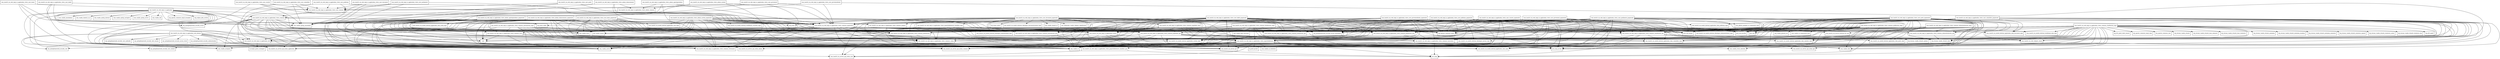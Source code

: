 digraph citizen_intelligence_agency_2019_8_18_SNAPSHOT_package_dependencies {
  node [shape = box, fontsize=10.0];
  com_hack23_cia_web_impl_ui_application -> com_hack23_cia_model_internal_application_system_impl;
  com_hack23_cia_web_impl_ui_application -> com_hack23_cia_service_api;
  com_hack23_cia_web_impl_ui_application -> com_hack23_cia_service_api_action_application;
  com_hack23_cia_web_impl_ui_application -> com_hack23_cia_service_api_action_common;
  com_hack23_cia_web_impl_ui_application -> com_hack23_cia_web_impl_ui_application_util;
  com_hack23_cia_web_impl_ui_application -> com_hack23_cia_web_impl_ui_application_views_common;
  com_hack23_cia_web_impl_ui_application -> com_hack23_cia_web_impl_ui_application_views_common_viewnames;
  com_hack23_cia_web_impl_ui_application -> com_vaadin_annotations;
  com_hack23_cia_web_impl_ui_application -> com_vaadin_navigator;
  com_hack23_cia_web_impl_ui_application -> com_vaadin_server;
  com_hack23_cia_web_impl_ui_application -> com_vaadin_shared;
  com_hack23_cia_web_impl_ui_application -> com_vaadin_shared_ui_ui;
  com_hack23_cia_web_impl_ui_application -> com_vaadin_spring_annotation;
  com_hack23_cia_web_impl_ui_application -> com_vaadin_spring_internal;
  com_hack23_cia_web_impl_ui_application -> com_vaadin_spring_navigator;
  com_hack23_cia_web_impl_ui_application -> com_vaadin_spring_server;
  com_hack23_cia_web_impl_ui_application -> com_vaadin_ui;
  com_hack23_cia_web_impl_ui_application -> com_vaadin_util;
  com_hack23_cia_web_impl_ui_application -> java_lang_invoke;
  com_hack23_cia_web_impl_ui_application -> org_apache_commons_lang3_exception;
  com_hack23_cia_web_impl_ui_application -> org_eclipse_jetty_servlet;
  com_hack23_cia_web_impl_ui_application -> org_springframework_security_access;
  com_hack23_cia_web_impl_ui_application_action -> com_hack23_cia_model_internal_application_system_impl;
  com_hack23_cia_web_impl_ui_application_action -> com_hack23_cia_service_api;
  com_hack23_cia_web_impl_ui_application_action -> com_hack23_cia_service_api_action_application;
  com_hack23_cia_web_impl_ui_application_action -> com_hack23_cia_service_api_action_common;
  com_hack23_cia_web_impl_ui_application_action -> com_hack23_cia_web_impl_ui_application_util;
  com_hack23_cia_web_impl_ui_application_action -> java_lang;
  com_hack23_cia_web_impl_ui_application_util -> com_vaadin_server;
  com_hack23_cia_web_impl_ui_application_util -> java_lang_invoke;
  com_hack23_cia_web_impl_ui_application_util -> nl_basjes_parse_useragent;
  com_hack23_cia_web_impl_ui_application_util -> org_springframework_security_core;
  com_hack23_cia_web_impl_ui_application_util -> org_springframework_security_core_context;
  com_hack23_cia_web_impl_ui_application_views_admin_agentoperations -> com_hack23_cia_web_impl_ui_application_views_admin_common;
  com_hack23_cia_web_impl_ui_application_views_admin_agentoperations -> com_hack23_cia_web_impl_ui_application_views_common_pagemode;
  com_hack23_cia_web_impl_ui_application_views_admin_agentoperations -> com_hack23_cia_web_impl_ui_application_views_common_viewnames;
  com_hack23_cia_web_impl_ui_application_views_admin_agentoperations -> com_vaadin_spring_annotation;
  com_hack23_cia_web_impl_ui_application_views_admin_agentoperations_pagemode -> com_hack23_cia_model_internal_application_data_impl;
  com_hack23_cia_web_impl_ui_application_views_admin_agentoperations_pagemode -> com_hack23_cia_model_internal_application_system_impl;
  com_hack23_cia_web_impl_ui_application_views_admin_agentoperations_pagemode -> com_hack23_cia_web_impl_ui_application_action;
  com_hack23_cia_web_impl_ui_application_views_admin_agentoperations_pagemode -> com_hack23_cia_web_impl_ui_application_views_common_labelfactory;
  com_hack23_cia_web_impl_ui_application_views_admin_agentoperations_pagemode -> com_hack23_cia_web_impl_ui_application_views_common_menufactory_api;
  com_hack23_cia_web_impl_ui_application_views_admin_agentoperations_pagemode -> com_hack23_cia_web_impl_ui_application_views_common_pagemode;
  com_hack23_cia_web_impl_ui_application_views_admin_agentoperations_pagemode -> com_hack23_cia_web_impl_ui_application_views_common_rows;
  com_hack23_cia_web_impl_ui_application_views_admin_agentoperations_pagemode -> com_hack23_cia_web_impl_ui_application_views_common_sizing;
  com_hack23_cia_web_impl_ui_application_views_admin_agentoperations_pagemode -> com_hack23_cia_web_impl_ui_application_views_common_viewnames;
  com_hack23_cia_web_impl_ui_application_views_admin_agentoperations_pagemode -> com_hack23_cia_web_impl_ui_application_views_pageclicklistener;
  com_hack23_cia_web_impl_ui_application_views_admin_agentoperations_pagemode -> com;
  com_hack23_cia_web_impl_ui_application_views_admin_agentoperations_pagemode -> com_vaadin_icons;
  com_hack23_cia_web_impl_ui_application_views_admin_agentoperations_pagemode -> com_vaadin_server;
  com_hack23_cia_web_impl_ui_application_views_admin_agentoperations_pagemode -> com_vaadin_shared;
  com_hack23_cia_web_impl_ui_application_views_admin_agentoperations_pagemode -> com_vaadin_ui;
  com_hack23_cia_web_impl_ui_application_views_admin_agentoperations_pagemode -> org_springframework_security_access_annotation;
  com_hack23_cia_web_impl_ui_application_views_admin_common -> com_hack23_cia_web_impl_ui_application_views_common;
  com_hack23_cia_web_impl_ui_application_views_admin_datasummary -> com_hack23_cia_web_impl_ui_application_views_admin_common;
  com_hack23_cia_web_impl_ui_application_views_admin_datasummary -> com_hack23_cia_web_impl_ui_application_views_common_pagemode;
  com_hack23_cia_web_impl_ui_application_views_admin_datasummary -> com_hack23_cia_web_impl_ui_application_views_common_viewnames;
  com_hack23_cia_web_impl_ui_application_views_admin_datasummary -> com_vaadin_spring_annotation;
  com_hack23_cia_web_impl_ui_application_views_admin_datasummary_pagemode -> com_hack23_cia_model_internal_application_data_audit_impl;
  com_hack23_cia_web_impl_ui_application_views_admin_datasummary_pagemode -> com_hack23_cia_service_api;
  com_hack23_cia_web_impl_ui_application_views_admin_datasummary_pagemode -> com_hack23_cia_service_api_action_admin;
  com_hack23_cia_web_impl_ui_application_views_admin_datasummary_pagemode -> com_hack23_cia_web_impl_ui_application_views_common_converters;
  com_hack23_cia_web_impl_ui_application_views_admin_datasummary_pagemode -> com_hack23_cia_web_impl_ui_application_views_common_gridfactory_api;
  com_hack23_cia_web_impl_ui_application_views_admin_datasummary_pagemode -> com_hack23_cia_web_impl_ui_application_views_common_labelfactory;
  com_hack23_cia_web_impl_ui_application_views_admin_datasummary_pagemode -> com_hack23_cia_web_impl_ui_application_views_common_menufactory_api;
  com_hack23_cia_web_impl_ui_application_views_admin_datasummary_pagemode -> com_hack23_cia_web_impl_ui_application_views_common_pagemode;
  com_hack23_cia_web_impl_ui_application_views_admin_datasummary_pagemode -> com_hack23_cia_web_impl_ui_application_views_common_rows;
  com_hack23_cia_web_impl_ui_application_views_admin_datasummary_pagemode -> com_hack23_cia_web_impl_ui_application_views_common_sizing;
  com_hack23_cia_web_impl_ui_application_views_admin_datasummary_pagemode -> com_hack23_cia_web_impl_ui_application_views_common_viewnames;
  com_hack23_cia_web_impl_ui_application_views_admin_datasummary_pagemode -> com_hack23_cia_web_impl_ui_application_views_pageclicklistener;
  com_hack23_cia_web_impl_ui_application_views_admin_datasummary_pagemode -> com;
  com_hack23_cia_web_impl_ui_application_views_admin_datasummary_pagemode -> com_vaadin_icons;
  com_hack23_cia_web_impl_ui_application_views_admin_datasummary_pagemode -> com_vaadin_server;
  com_hack23_cia_web_impl_ui_application_views_admin_datasummary_pagemode -> com_vaadin_shared;
  com_hack23_cia_web_impl_ui_application_views_admin_datasummary_pagemode -> com_vaadin_ui;
  com_hack23_cia_web_impl_ui_application_views_admin_datasummary_pagemode -> org_apache_commons_lang3;
  com_hack23_cia_web_impl_ui_application_views_admin_datasummary_pagemode -> org_springframework_security_access_annotation;
  com_hack23_cia_web_impl_ui_application_views_admin_system -> com_hack23_cia_web_impl_ui_application_views_admin_common;
  com_hack23_cia_web_impl_ui_application_views_admin_system -> com_hack23_cia_web_impl_ui_application_views_common_pagemode;
  com_hack23_cia_web_impl_ui_application_views_admin_system -> com_hack23_cia_web_impl_ui_application_views_common_viewnames;
  com_hack23_cia_web_impl_ui_application_views_admin_system -> com_vaadin_spring_annotation;
  com_hack23_cia_web_impl_ui_application_views_admin_system_pagemode -> com_hack23_cia_model_external_worldbank_countries_impl;
  com_hack23_cia_web_impl_ui_application_views_admin_system_pagemode -> com_hack23_cia_model_internal_application_system_impl;
  com_hack23_cia_web_impl_ui_application_views_admin_system_pagemode -> com_hack23_cia_model_internal_application_user_impl;
  com_hack23_cia_web_impl_ui_application_views_admin_system_pagemode -> com_hack23_cia_service_api;
  com_hack23_cia_web_impl_ui_application_views_admin_system_pagemode -> com_hack23_cia_service_api_action_admin;
  com_hack23_cia_web_impl_ui_application_views_admin_system_pagemode -> com_hack23_cia_web_impl_ui_application_action;
  com_hack23_cia_web_impl_ui_application_views_admin_system_pagemode -> com_hack23_cia_web_impl_ui_application_views_common_chartfactory_api;
  com_hack23_cia_web_impl_ui_application_views_admin_system_pagemode -> com_hack23_cia_web_impl_ui_application_views_common_converters;
  com_hack23_cia_web_impl_ui_application_views_admin_system_pagemode -> com_hack23_cia_web_impl_ui_application_views_common_formfactory_api;
  com_hack23_cia_web_impl_ui_application_views_admin_system_pagemode -> com_hack23_cia_web_impl_ui_application_views_common_gridfactory_api;
  com_hack23_cia_web_impl_ui_application_views_admin_system_pagemode -> com_hack23_cia_web_impl_ui_application_views_common_labelfactory;
  com_hack23_cia_web_impl_ui_application_views_admin_system_pagemode -> com_hack23_cia_web_impl_ui_application_views_common_menufactory_api;
  com_hack23_cia_web_impl_ui_application_views_admin_system_pagemode -> com_hack23_cia_web_impl_ui_application_views_common_pagemode;
  com_hack23_cia_web_impl_ui_application_views_admin_system_pagemode -> com_hack23_cia_web_impl_ui_application_views_common_paging;
  com_hack23_cia_web_impl_ui_application_views_admin_system_pagemode -> com_hack23_cia_web_impl_ui_application_views_common_rows;
  com_hack23_cia_web_impl_ui_application_views_admin_system_pagemode -> com_hack23_cia_web_impl_ui_application_views_common_sizing;
  com_hack23_cia_web_impl_ui_application_views_admin_system_pagemode -> com_hack23_cia_web_impl_ui_application_views_common_viewnames;
  com_hack23_cia_web_impl_ui_application_views_admin_system_pagemode -> com_hack23_cia_web_impl_ui_application_views_pageclicklistener;
  com_hack23_cia_web_impl_ui_application_views_admin_system_pagemode -> com;
  com_hack23_cia_web_impl_ui_application_views_admin_system_pagemode -> com_vaadin_icons;
  com_hack23_cia_web_impl_ui_application_views_admin_system_pagemode -> com_vaadin_server;
  com_hack23_cia_web_impl_ui_application_views_admin_system_pagemode -> com_vaadin_shared;
  com_hack23_cia_web_impl_ui_application_views_admin_system_pagemode -> com_vaadin_ui;
  com_hack23_cia_web_impl_ui_application_views_admin_system_pagemode -> org_springframework_security_access_annotation;
  com_hack23_cia_web_impl_ui_application_views_common -> com_hack23_cia_service_api_action_application;
  com_hack23_cia_web_impl_ui_application_views_common -> com_hack23_cia_web_impl_ui_application_action;
  com_hack23_cia_web_impl_ui_application_views_common -> com_hack23_cia_web_impl_ui_application_util;
  com_hack23_cia_web_impl_ui_application_views_common -> com_hack23_cia_web_impl_ui_application_views_common_labelfactory;
  com_hack23_cia_web_impl_ui_application_views_common -> com_hack23_cia_web_impl_ui_application_views_common_menufactory_api;
  com_hack23_cia_web_impl_ui_application_views_common -> com_hack23_cia_web_impl_ui_application_views_common_pagelinks_api;
  com_hack23_cia_web_impl_ui_application_views_common -> com_hack23_cia_web_impl_ui_application_views_common_pagemode;
  com_hack23_cia_web_impl_ui_application_views_common -> com_hack23_cia_web_impl_ui_application_views_common_sizing;
  com_hack23_cia_web_impl_ui_application_views_common -> com_hack23_cia_web_impl_ui_application_views_common_viewnames;
  com_hack23_cia_web_impl_ui_application_views_common -> com_hack23_cia_web_impl_ui_application_views_pageclicklistener;
  com_hack23_cia_web_impl_ui_application_views_common -> com_vaadin_icons;
  com_hack23_cia_web_impl_ui_application_views_common -> com_vaadin_navigator;
  com_hack23_cia_web_impl_ui_application_views_common -> com_vaadin_server;
  com_hack23_cia_web_impl_ui_application_views_common -> com_vaadin_shared;
  com_hack23_cia_web_impl_ui_application_views_common -> com_vaadin_spring_annotation;
  com_hack23_cia_web_impl_ui_application_views_common -> com_vaadin_ui;
  com_hack23_cia_web_impl_ui_application_views_common -> java_lang_invoke;
  com_hack23_cia_web_impl_ui_application_views_common -> org_jsoup;
  com_hack23_cia_web_impl_ui_application_views_common -> org_jsoup_safety;
  com_hack23_cia_web_impl_ui_application_views_common -> org_springframework_security_access;
  com_hack23_cia_web_impl_ui_application_views_common_chartfactory_api -> com_hack23_cia_model_internal_application_data_committee_impl;
  com_hack23_cia_web_impl_ui_application_views_common_chartfactory_api -> com_hack23_cia_model_internal_application_data_impl;
  com_hack23_cia_web_impl_ui_application_views_common_chartfactory_api -> com_hack23_cia_web_widgets_charts;
  com_hack23_cia_web_impl_ui_application_views_common_chartfactory_api -> com_vaadin_ui;
  com_hack23_cia_web_impl_ui_application_views_common_chartfactory_api -> java_lang;
  com_hack23_cia_web_impl_ui_application_views_common_chartfactory_api -> org_dussan_vaadin_dcharts_data;
  com_hack23_cia_web_impl_ui_application_views_common_chartfactory_api -> org_dussan_vaadin_dcharts_options;
  com_hack23_cia_web_impl_ui_application_views_common_chartfactory_impl -> com_hack23_cia_model_external_riksdagen_person_impl;
  com_hack23_cia_web_impl_ui_application_views_common_chartfactory_impl -> com_hack23_cia_model_external_worldbank_data_impl;
  com_hack23_cia_web_impl_ui_application_views_common_chartfactory_impl -> com_hack23_cia_model_internal_application_data_committee_impl;
  com_hack23_cia_web_impl_ui_application_views_common_chartfactory_impl -> com_hack23_cia_model_internal_application_data_document_impl;
  com_hack23_cia_web_impl_ui_application_views_common_chartfactory_impl -> com_hack23_cia_model_internal_application_data_impl;
  com_hack23_cia_web_impl_ui_application_views_common_chartfactory_impl -> com_hack23_cia_model_internal_application_data_ministry_impl;
  com_hack23_cia_web_impl_ui_application_views_common_chartfactory_impl -> com_hack23_cia_model_internal_application_data_party_impl;
  com_hack23_cia_web_impl_ui_application_views_common_chartfactory_impl -> com_hack23_cia_service_api;
  com_hack23_cia_web_impl_ui_application_views_common_chartfactory_impl -> com_hack23_cia_service_external_esv_api;
  com_hack23_cia_web_impl_ui_application_views_common_chartfactory_impl -> com_hack23_cia_web_impl_ui_application_views_common_chartfactory_api;
  com_hack23_cia_web_impl_ui_application_views_common_chartfactory_impl -> com_hack23_cia_web_impl_ui_application_views_common_dataseriesfactory_api;
  com_hack23_cia_web_impl_ui_application_views_common_chartfactory_impl -> com_hack23_cia_web_impl_ui_application_views_common_sizing;
  com_hack23_cia_web_impl_ui_application_views_common_chartfactory_impl -> com_hack23_cia_web_widgets_charts;
  com_hack23_cia_web_impl_ui_application_views_common_chartfactory_impl -> com_vaadin_server;
  com_hack23_cia_web_impl_ui_application_views_common_chartfactory_impl -> com_vaadin_ui;
  com_hack23_cia_web_impl_ui_application_views_common_chartfactory_impl -> java_lang;
  com_hack23_cia_web_impl_ui_application_views_common_chartfactory_impl -> java_lang_invoke;
  com_hack23_cia_web_impl_ui_application_views_common_chartfactory_impl -> java_util;
  com_hack23_cia_web_impl_ui_application_views_common_chartfactory_impl -> java_util_function;
  com_hack23_cia_web_impl_ui_application_views_common_chartfactory_impl -> java_util_stream;
  com_hack23_cia_web_impl_ui_application_views_common_chartfactory_impl -> org_apache_commons_lang3;
  com_hack23_cia_web_impl_ui_application_views_common_chartfactory_impl -> org_apache_commons_lang3_time;
  com_hack23_cia_web_impl_ui_application_views_common_chartfactory_impl -> org_apache_commons_text;
  com_hack23_cia_web_impl_ui_application_views_common_chartfactory_impl -> org_dussan_vaadin_dcharts;
  com_hack23_cia_web_impl_ui_application_views_common_chartfactory_impl -> org_dussan_vaadin_dcharts_base_elements;
  com_hack23_cia_web_impl_ui_application_views_common_chartfactory_impl -> org_dussan_vaadin_dcharts_base_renderers;
  com_hack23_cia_web_impl_ui_application_views_common_chartfactory_impl -> org_dussan_vaadin_dcharts_data;
  com_hack23_cia_web_impl_ui_application_views_common_chartfactory_impl -> org_dussan_vaadin_dcharts_metadata;
  com_hack23_cia_web_impl_ui_application_views_common_chartfactory_impl -> org_dussan_vaadin_dcharts_metadata_locations;
  com_hack23_cia_web_impl_ui_application_views_common_chartfactory_impl -> org_dussan_vaadin_dcharts_metadata_renderers;
  com_hack23_cia_web_impl_ui_application_views_common_chartfactory_impl -> org_dussan_vaadin_dcharts_options;
  com_hack23_cia_web_impl_ui_application_views_common_chartfactory_impl -> org_dussan_vaadin_dcharts_renderers_legend;
  com_hack23_cia_web_impl_ui_application_views_common_chartfactory_impl -> org_dussan_vaadin_dcharts_renderers_series;
  com_hack23_cia_web_impl_ui_application_views_common_chartfactory_impl -> org_dussan_vaadin_dcharts_renderers_tick;
  com_hack23_cia_web_impl_ui_application_views_common_chartfactory_impl -> org_tltv_gantt;
  com_hack23_cia_web_impl_ui_application_views_common_chartfactory_impl -> org_tltv_gantt_client_shared;
  com_hack23_cia_web_impl_ui_application_views_common_converters -> com_vaadin_data;
  com_hack23_cia_web_impl_ui_application_views_common_converters -> java_lang;
  com_hack23_cia_web_impl_ui_application_views_common_dataseriesfactory_api -> org_dussan_vaadin_dcharts_data;
  com_hack23_cia_web_impl_ui_application_views_common_dataseriesfactory_impl -> com_hack23_cia_model_external_riksdagen_dokumentstatus_impl;
  com_hack23_cia_web_impl_ui_application_views_common_dataseriesfactory_impl -> com_hack23_cia_model_internal_application_data_committee_impl;
  com_hack23_cia_web_impl_ui_application_views_common_dataseriesfactory_impl -> com_hack23_cia_model_internal_application_data_ministry_impl;
  com_hack23_cia_web_impl_ui_application_views_common_dataseriesfactory_impl -> com_hack23_cia_model_internal_application_data_party_impl;
  com_hack23_cia_web_impl_ui_application_views_common_dataseriesfactory_impl -> com_hack23_cia_service_api;
  com_hack23_cia_web_impl_ui_application_views_common_dataseriesfactory_impl -> com_hack23_cia_web_impl_ui_application_views_common_dataseriesfactory_api;
  com_hack23_cia_web_impl_ui_application_views_common_dataseriesfactory_impl -> java_lang_invoke;
  com_hack23_cia_web_impl_ui_application_views_common_dataseriesfactory_impl -> java_util;
  com_hack23_cia_web_impl_ui_application_views_common_dataseriesfactory_impl -> java_util_function;
  com_hack23_cia_web_impl_ui_application_views_common_dataseriesfactory_impl -> java_util_stream;
  com_hack23_cia_web_impl_ui_application_views_common_dataseriesfactory_impl -> org_dussan_vaadin_dcharts_data;
  com_hack23_cia_web_impl_ui_application_views_common_formfactory_api -> com_vaadin_ui;
  com_hack23_cia_web_impl_ui_application_views_common_formfactory_impl -> com_hack23_cia_web_impl_ui_application_views_common_formfactory_api;
  com_hack23_cia_web_impl_ui_application_views_common_formfactory_impl -> com_hack23_cia_web_impl_ui_application_views_common_sizing;
  com_hack23_cia_web_impl_ui_application_views_common_formfactory_impl -> com_hack23_cia_web_impl_ui_application_views_pageclicklistener;
  com_hack23_cia_web_impl_ui_application_views_common_formfactory_impl -> com_vaadin_data;
  com_hack23_cia_web_impl_ui_application_views_common_formfactory_impl -> com_vaadin_data_converter;
  com_hack23_cia_web_impl_ui_application_views_common_formfactory_impl -> com_vaadin_icons;
  com_hack23_cia_web_impl_ui_application_views_common_formfactory_impl -> com_vaadin_server;
  com_hack23_cia_web_impl_ui_application_views_common_formfactory_impl -> com_vaadin_shared;
  com_hack23_cia_web_impl_ui_application_views_common_formfactory_impl -> com_vaadin_ui;
  com_hack23_cia_web_impl_ui_application_views_common_formfactory_impl -> java_lang_invoke;
  com_hack23_cia_web_impl_ui_application_views_common_formfactory_impl -> org_apache_commons_lang3;
  com_hack23_cia_web_impl_ui_application_views_common_gridfactory_api -> com_hack23_cia_web_impl_ui_application_views_common_converters;
  com_hack23_cia_web_impl_ui_application_views_common_gridfactory_api -> com_hack23_cia_web_impl_ui_application_views_pageclicklistener;
  com_hack23_cia_web_impl_ui_application_views_common_gridfactory_api -> com_vaadin_ui;
  com_hack23_cia_web_impl_ui_application_views_common_gridfactory_impl -> com_hack23_cia_web_impl_ui_application_views_common_converters;
  com_hack23_cia_web_impl_ui_application_views_common_gridfactory_impl -> com_hack23_cia_web_impl_ui_application_views_common_gridfactory_api;
  com_hack23_cia_web_impl_ui_application_views_common_gridfactory_impl -> com_hack23_cia_web_impl_ui_application_views_common_sizing;
  com_hack23_cia_web_impl_ui_application_views_common_gridfactory_impl -> com_hack23_cia_web_impl_ui_application_views_pageclicklistener;
  com_hack23_cia_web_impl_ui_application_views_common_gridfactory_impl -> com_vaadin_data;
  com_hack23_cia_web_impl_ui_application_views_common_gridfactory_impl -> com_vaadin_event_selection;
  com_hack23_cia_web_impl_ui_application_views_common_gridfactory_impl -> com_vaadin_shared;
  com_hack23_cia_web_impl_ui_application_views_common_gridfactory_impl -> com_vaadin_ui;
  com_hack23_cia_web_impl_ui_application_views_common_gridfactory_impl -> com_vaadin_ui_components_grid;
  com_hack23_cia_web_impl_ui_application_views_common_gridfactory_impl -> java_lang;
  com_hack23_cia_web_impl_ui_application_views_common_gridfactory_impl -> java_lang_invoke;
  com_hack23_cia_web_impl_ui_application_views_common_gridfactory_impl -> java_util;
  com_hack23_cia_web_impl_ui_application_views_common_gridfactory_impl -> java_util_function;
  com_hack23_cia_web_impl_ui_application_views_common_gridfactory_impl -> java_util_stream;
  com_hack23_cia_web_impl_ui_application_views_common_gridfactory_impl -> org_vaadin_gridutil_cell;
  com_hack23_cia_web_impl_ui_application_views_common_labelfactory -> com_hack23_cia_web_impl_ui_application_views_common_sizing;
  com_hack23_cia_web_impl_ui_application_views_common_labelfactory -> com_vaadin_ui;
  com_hack23_cia_web_impl_ui_application_views_common_menufactory_api -> com_vaadin_ui;
  com_hack23_cia_web_impl_ui_application_views_common_menufactory_impl -> com_hack23_cia_model_internal_application_data_impl;
  com_hack23_cia_web_impl_ui_application_views_common_menufactory_impl -> com_hack23_cia_service_api;
  com_hack23_cia_web_impl_ui_application_views_common_menufactory_impl -> com_hack23_cia_web_impl_ui_application_util;
  com_hack23_cia_web_impl_ui_application_views_common_menufactory_impl -> com_hack23_cia_web_impl_ui_application_views_common_menufactory_api;
  com_hack23_cia_web_impl_ui_application_views_common_menufactory_impl -> com_hack23_cia_web_impl_ui_application_views_common_pagelinks_api;
  com_hack23_cia_web_impl_ui_application_views_common_menufactory_impl -> com_hack23_cia_web_impl_ui_application_views_common_rows;
  com_hack23_cia_web_impl_ui_application_views_common_menufactory_impl -> com_hack23_cia_web_impl_ui_application_views_common_sizing;
  com_hack23_cia_web_impl_ui_application_views_common_menufactory_impl -> com_hack23_cia_web_impl_ui_application_views_common_viewnames;
  com_hack23_cia_web_impl_ui_application_views_common_menufactory_impl -> com;
  com_hack23_cia_web_impl_ui_application_views_common_menufactory_impl -> com_vaadin_icons;
  com_hack23_cia_web_impl_ui_application_views_common_menufactory_impl -> com_vaadin_server;
  com_hack23_cia_web_impl_ui_application_views_common_menufactory_impl -> com_vaadin_shared;
  com_hack23_cia_web_impl_ui_application_views_common_menufactory_impl -> com_vaadin_ui;
  com_hack23_cia_web_impl_ui_application_views_common_menufactory_impl -> java_lang_invoke;
  com_hack23_cia_web_impl_ui_application_views_common_menufactory_impl -> java_util_function;
  com_hack23_cia_web_impl_ui_application_views_common_menufactory_impl -> java_util_stream;
  com_hack23_cia_web_impl_ui_application_views_common_pagelinks_api -> com_hack23_cia_model_external_riksdagen_person_impl;
  com_hack23_cia_web_impl_ui_application_views_common_pagelinks_api -> com_hack23_cia_model_internal_application_data_committee_impl;
  com_hack23_cia_web_impl_ui_application_views_common_pagelinks_api -> com_hack23_cia_model_internal_application_data_ministry_impl;
  com_hack23_cia_web_impl_ui_application_views_common_pagelinks_api -> com_hack23_cia_model_internal_application_data_party_impl;
  com_hack23_cia_web_impl_ui_application_views_common_pagelinks_api -> com_hack23_cia_web_impl_ui_application_views_common_viewnames;
  com_hack23_cia_web_impl_ui_application_views_common_pagelinks_api -> com_vaadin_navigator;
  com_hack23_cia_web_impl_ui_application_views_common_pagelinks_api -> com_vaadin_ui;
  com_hack23_cia_web_impl_ui_application_views_common_pagelinks_api -> java_lang_invoke;
  com_hack23_cia_web_impl_ui_application_views_common_pagelinks_impl -> com_hack23_cia_model_external_riksdagen_person_impl;
  com_hack23_cia_web_impl_ui_application_views_common_pagelinks_impl -> com_hack23_cia_model_internal_application_data_committee_impl;
  com_hack23_cia_web_impl_ui_application_views_common_pagelinks_impl -> com_hack23_cia_model_internal_application_data_ministry_impl;
  com_hack23_cia_web_impl_ui_application_views_common_pagelinks_impl -> com_hack23_cia_model_internal_application_data_party_impl;
  com_hack23_cia_web_impl_ui_application_views_common_pagelinks_impl -> com_hack23_cia_web_impl_ui_application_action;
  com_hack23_cia_web_impl_ui_application_views_common_pagelinks_impl -> com_hack23_cia_web_impl_ui_application_views_common_pagelinks_api;
  com_hack23_cia_web_impl_ui_application_views_common_pagelinks_impl -> com_hack23_cia_web_impl_ui_application_views_common_viewnames;
  com_hack23_cia_web_impl_ui_application_views_common_pagelinks_impl -> com_vaadin_icons;
  com_hack23_cia_web_impl_ui_application_views_common_pagelinks_impl -> com_vaadin_server;
  com_hack23_cia_web_impl_ui_application_views_common_pagelinks_impl -> com_vaadin_ui;
  com_hack23_cia_web_impl_ui_application_views_common_pagelinks_impl -> java_lang_invoke;
  com_hack23_cia_web_impl_ui_application_views_common_pagemode -> com_hack23_cia_model_internal_application_system_impl;
  com_hack23_cia_web_impl_ui_application_views_common_pagemode -> com_hack23_cia_service_api;
  com_hack23_cia_web_impl_ui_application_views_common_pagemode -> com_hack23_cia_service_api_action_application;
  com_hack23_cia_web_impl_ui_application_views_common_pagemode -> com_hack23_cia_web_impl_ui_application_action;
  com_hack23_cia_web_impl_ui_application_views_common_pagemode -> com_hack23_cia_web_impl_ui_application_views_common_chartfactory_api;
  com_hack23_cia_web_impl_ui_application_views_common_pagemode -> com_hack23_cia_web_impl_ui_application_views_common_formfactory_api;
  com_hack23_cia_web_impl_ui_application_views_common_pagemode -> com_hack23_cia_web_impl_ui_application_views_common_gridfactory_api;
  com_hack23_cia_web_impl_ui_application_views_common_pagemode -> com_hack23_cia_web_impl_ui_application_views_common_labelfactory;
  com_hack23_cia_web_impl_ui_application_views_common_pagemode -> com_hack23_cia_web_impl_ui_application_views_common_menufactory_api;
  com_hack23_cia_web_impl_ui_application_views_common_pagemode -> com_hack23_cia_web_impl_ui_application_views_common_pagelinks_api;
  com_hack23_cia_web_impl_ui_application_views_common_pagemode -> com_hack23_cia_web_impl_ui_application_views_common_rows;
  com_hack23_cia_web_impl_ui_application_views_common_pagemode -> com_hack23_cia_web_impl_ui_application_views_common_sizing;
  com_hack23_cia_web_impl_ui_application_views_common_pagemode -> com_hack23_cia_web_impl_ui_application_views_common_viewnames;
  com_hack23_cia_web_impl_ui_application_views_common_pagemode -> com_hack23_cia_web_impl_ui_application_views_pageclicklistener;
  com_hack23_cia_web_impl_ui_application_views_common_pagemode -> com;
  com_hack23_cia_web_impl_ui_application_views_common_pagemode -> com_vaadin_icons;
  com_hack23_cia_web_impl_ui_application_views_common_pagemode -> com_vaadin_server;
  com_hack23_cia_web_impl_ui_application_views_common_pagemode -> com_vaadin_ui;
  com_hack23_cia_web_impl_ui_application_views_common_pagemode -> org_apache_commons_lang3;
  com_hack23_cia_web_impl_ui_application_views_common_pagemode -> org_springframework_security_access_annotation;
  com_hack23_cia_web_impl_ui_application_views_common_paging -> com_hack23_cia_web_impl_ui_application_views_common_pagelinks_api;
  com_hack23_cia_web_impl_ui_application_views_common_paging -> com_hack23_cia_web_impl_ui_application_views_common_sizing;
  com_hack23_cia_web_impl_ui_application_views_common_paging -> com_vaadin_ui;
  com_hack23_cia_web_impl_ui_application_views_common_rows -> com_hack23_cia_web_impl_ui_application_views_common_sizing;
  com_hack23_cia_web_impl_ui_application_views_common_rows -> com;
  com_hack23_cia_web_impl_ui_application_views_common_rows -> com_vaadin_server;
  com_hack23_cia_web_impl_ui_application_views_common_rows -> com_vaadin_ui;
  com_hack23_cia_web_impl_ui_application_views_pageclicklistener -> com_hack23_cia_model_internal_application_data_impl;
  com_hack23_cia_web_impl_ui_application_views_pageclicklistener -> com_hack23_cia_service_api;
  com_hack23_cia_web_impl_ui_application_views_pageclicklistener -> com_hack23_cia_service_api_action_admin;
  com_hack23_cia_web_impl_ui_application_views_pageclicklistener -> com_hack23_cia_service_api_action_application;
  com_hack23_cia_web_impl_ui_application_views_pageclicklistener -> com_hack23_cia_service_api_action_common;
  com_hack23_cia_web_impl_ui_application_views_pageclicklistener -> com_hack23_cia_service_api_action_kpi;
  com_hack23_cia_web_impl_ui_application_views_pageclicklistener -> com_hack23_cia_service_api_action_user;
  com_hack23_cia_web_impl_ui_application_views_pageclicklistener -> com_hack23_cia_web_impl_ui_application_views_common_viewnames;
  com_hack23_cia_web_impl_ui_application_views_pageclicklistener -> com_hack23_cia_web_impl_ui_application_views_pageclicklisteners_handlers_api;
  com_hack23_cia_web_impl_ui_application_views_pageclicklistener -> com_vaadin_data;
  com_hack23_cia_web_impl_ui_application_views_pageclicklistener -> com_vaadin_event_selection;
  com_hack23_cia_web_impl_ui_application_views_pageclicklistener -> com_vaadin_navigator;
  com_hack23_cia_web_impl_ui_application_views_pageclicklistener -> com_vaadin_server;
  com_hack23_cia_web_impl_ui_application_views_pageclicklistener -> com_vaadin_ui;
  com_hack23_cia_web_impl_ui_application_views_pageclicklistener -> com_vaadin_ui_renderers;
  com_hack23_cia_web_impl_ui_application_views_pageclicklistener -> fi_jasoft_qrcode;
  com_hack23_cia_web_impl_ui_application_views_pageclicklistener -> java_lang;
  com_hack23_cia_web_impl_ui_application_views_pageclicklistener -> java_lang_invoke;
  com_hack23_cia_web_impl_ui_application_views_pageclicklisteners_handlers_api -> com_hack23_cia_service_api_action_user;
  com_hack23_cia_web_impl_ui_application_views_pageclicklisteners_handlers_api -> java_lang;
  com_hack23_cia_web_impl_ui_application_views_pageclicklisteners_handlers_impl -> com_hack23_cia_model_external_riksdagen_dokumentlista_impl;
  com_hack23_cia_web_impl_ui_application_views_pageclicklisteners_handlers_impl -> com_hack23_cia_service_api_action_user;
  com_hack23_cia_web_impl_ui_application_views_pageclicklisteners_handlers_impl -> com_hack23_cia_web_impl_ui_application_views_common_converters;
  com_hack23_cia_web_impl_ui_application_views_pageclicklisteners_handlers_impl -> com_hack23_cia_web_impl_ui_application_views_common_gridfactory_api;
  com_hack23_cia_web_impl_ui_application_views_pageclicklisteners_handlers_impl -> com_hack23_cia_web_impl_ui_application_views_common_sizing;
  com_hack23_cia_web_impl_ui_application_views_pageclicklisteners_handlers_impl -> com_hack23_cia_web_impl_ui_application_views_common_viewnames;
  com_hack23_cia_web_impl_ui_application_views_pageclicklisteners_handlers_impl -> com_hack23_cia_web_impl_ui_application_views_pageclicklistener;
  com_hack23_cia_web_impl_ui_application_views_pageclicklisteners_handlers_impl -> com_hack23_cia_web_impl_ui_application_views_pageclicklisteners_handlers_api;
  com_hack23_cia_web_impl_ui_application_views_pageclicklisteners_handlers_impl -> com_vaadin_ui;
  com_hack23_cia_web_impl_ui_application_views_user_ballot -> com_hack23_cia_web_impl_ui_application_views_common_pagemode;
  com_hack23_cia_web_impl_ui_application_views_user_ballot -> com_hack23_cia_web_impl_ui_application_views_common_viewnames;
  com_hack23_cia_web_impl_ui_application_views_user_ballot -> com_hack23_cia_web_impl_ui_application_views_user_common;
  com_hack23_cia_web_impl_ui_application_views_user_ballot -> com_vaadin_spring_annotation;
  com_hack23_cia_web_impl_ui_application_views_user_ballot_pagemode -> com_hack23_cia_model_internal_application_data_committee_impl;
  com_hack23_cia_web_impl_ui_application_views_user_ballot_pagemode -> com_hack23_cia_model_internal_application_system_impl;
  com_hack23_cia_web_impl_ui_application_views_user_ballot_pagemode -> com_hack23_cia_service_api;
  com_hack23_cia_web_impl_ui_application_views_user_ballot_pagemode -> com_hack23_cia_web_impl_ui_application_action;
  com_hack23_cia_web_impl_ui_application_views_user_ballot_pagemode -> com_hack23_cia_web_impl_ui_application_views_common_chartfactory_api;
  com_hack23_cia_web_impl_ui_application_views_user_ballot_pagemode -> com_hack23_cia_web_impl_ui_application_views_common_converters;
  com_hack23_cia_web_impl_ui_application_views_user_ballot_pagemode -> com_hack23_cia_web_impl_ui_application_views_common_formfactory_api;
  com_hack23_cia_web_impl_ui_application_views_user_ballot_pagemode -> com_hack23_cia_web_impl_ui_application_views_common_gridfactory_api;
  com_hack23_cia_web_impl_ui_application_views_user_ballot_pagemode -> com_hack23_cia_web_impl_ui_application_views_common_labelfactory;
  com_hack23_cia_web_impl_ui_application_views_user_ballot_pagemode -> com_hack23_cia_web_impl_ui_application_views_common_menufactory_api;
  com_hack23_cia_web_impl_ui_application_views_user_ballot_pagemode -> com_hack23_cia_web_impl_ui_application_views_common_pagemode;
  com_hack23_cia_web_impl_ui_application_views_user_ballot_pagemode -> com_hack23_cia_web_impl_ui_application_views_common_sizing;
  com_hack23_cia_web_impl_ui_application_views_user_ballot_pagemode -> com_hack23_cia_web_impl_ui_application_views_common_viewnames;
  com_hack23_cia_web_impl_ui_application_views_user_ballot_pagemode -> com_hack23_cia_web_impl_ui_application_views_pageclicklistener;
  com_hack23_cia_web_impl_ui_application_views_user_ballot_pagemode -> com_vaadin_server;
  com_hack23_cia_web_impl_ui_application_views_user_ballot_pagemode -> com_vaadin_ui;
  com_hack23_cia_web_impl_ui_application_views_user_ballot_pagemode -> java_lang_invoke;
  com_hack23_cia_web_impl_ui_application_views_user_ballot_pagemode -> java_util_function;
  com_hack23_cia_web_impl_ui_application_views_user_ballot_pagemode -> org_apache_commons_lang3;
  com_hack23_cia_web_impl_ui_application_views_user_ballot_pagemode -> org_springframework_security_access_annotation;
  com_hack23_cia_web_impl_ui_application_views_user_committee -> com_hack23_cia_web_impl_ui_application_views_common_pagemode;
  com_hack23_cia_web_impl_ui_application_views_user_committee -> com_hack23_cia_web_impl_ui_application_views_common_viewnames;
  com_hack23_cia_web_impl_ui_application_views_user_committee -> com_hack23_cia_web_impl_ui_application_views_user_common;
  com_hack23_cia_web_impl_ui_application_views_user_committee -> com_vaadin_spring_annotation;
  com_hack23_cia_web_impl_ui_application_views_user_committee_pagemode -> com_hack23_cia_model_internal_application_data_committee_impl;
  com_hack23_cia_web_impl_ui_application_views_user_committee_pagemode -> com_hack23_cia_model_internal_application_data_document_impl;
  com_hack23_cia_web_impl_ui_application_views_user_committee_pagemode -> com_hack23_cia_model_internal_application_system_impl;
  com_hack23_cia_web_impl_ui_application_views_user_committee_pagemode -> com_hack23_cia_service_api;
  com_hack23_cia_web_impl_ui_application_views_user_committee_pagemode -> com_hack23_cia_web_impl_ui_application_action;
  com_hack23_cia_web_impl_ui_application_views_user_committee_pagemode -> com_hack23_cia_web_impl_ui_application_views_common_chartfactory_api;
  com_hack23_cia_web_impl_ui_application_views_user_committee_pagemode -> com_hack23_cia_web_impl_ui_application_views_common_converters;
  com_hack23_cia_web_impl_ui_application_views_user_committee_pagemode -> com_hack23_cia_web_impl_ui_application_views_common_dataseriesfactory_api;
  com_hack23_cia_web_impl_ui_application_views_user_committee_pagemode -> com_hack23_cia_web_impl_ui_application_views_common_formfactory_api;
  com_hack23_cia_web_impl_ui_application_views_user_committee_pagemode -> com_hack23_cia_web_impl_ui_application_views_common_gridfactory_api;
  com_hack23_cia_web_impl_ui_application_views_user_committee_pagemode -> com_hack23_cia_web_impl_ui_application_views_common_labelfactory;
  com_hack23_cia_web_impl_ui_application_views_user_committee_pagemode -> com_hack23_cia_web_impl_ui_application_views_common_menufactory_api;
  com_hack23_cia_web_impl_ui_application_views_user_committee_pagemode -> com_hack23_cia_web_impl_ui_application_views_common_pagelinks_api;
  com_hack23_cia_web_impl_ui_application_views_user_committee_pagemode -> com_hack23_cia_web_impl_ui_application_views_common_pagemode;
  com_hack23_cia_web_impl_ui_application_views_user_committee_pagemode -> com_hack23_cia_web_impl_ui_application_views_common_sizing;
  com_hack23_cia_web_impl_ui_application_views_user_committee_pagemode -> com_hack23_cia_web_impl_ui_application_views_common_viewnames;
  com_hack23_cia_web_impl_ui_application_views_user_committee_pagemode -> com_hack23_cia_web_impl_ui_application_views_pageclicklistener;
  com_hack23_cia_web_impl_ui_application_views_user_committee_pagemode -> com_hack23_cia_web_widgets_charts;
  com_hack23_cia_web_impl_ui_application_views_user_committee_pagemode -> com_vaadin_data;
  com_hack23_cia_web_impl_ui_application_views_user_committee_pagemode -> com_vaadin_shared;
  com_hack23_cia_web_impl_ui_application_views_user_committee_pagemode -> com_vaadin_ui;
  com_hack23_cia_web_impl_ui_application_views_user_committee_pagemode -> java_lang_invoke;
  com_hack23_cia_web_impl_ui_application_views_user_committee_pagemode -> java_util;
  com_hack23_cia_web_impl_ui_application_views_user_committee_pagemode -> java_util_function;
  com_hack23_cia_web_impl_ui_application_views_user_committee_pagemode -> java_util_stream;
  com_hack23_cia_web_impl_ui_application_views_user_committee_pagemode -> org_apache_commons_lang3;
  com_hack23_cia_web_impl_ui_application_views_user_committee_pagemode -> org_dussan_vaadin_dcharts_data;
  com_hack23_cia_web_impl_ui_application_views_user_committee_pagemode -> org_springframework_security_access_annotation;
  com_hack23_cia_web_impl_ui_application_views_user_common -> com_hack23_cia_web_impl_ui_application_views_common;
  com_hack23_cia_web_impl_ui_application_views_user_country -> com_hack23_cia_web_impl_ui_application_views_common_pagemode;
  com_hack23_cia_web_impl_ui_application_views_user_country -> com_hack23_cia_web_impl_ui_application_views_common_viewnames;
  com_hack23_cia_web_impl_ui_application_views_user_country -> com_hack23_cia_web_impl_ui_application_views_user_common;
  com_hack23_cia_web_impl_ui_application_views_user_country -> com_vaadin_spring_annotation;
  com_hack23_cia_web_impl_ui_application_views_user_country_pagemode -> com_hack23_cia_model_external_worldbank_data_impl;
  com_hack23_cia_web_impl_ui_application_views_user_country_pagemode -> com_hack23_cia_model_internal_application_data_impl;
  com_hack23_cia_web_impl_ui_application_views_user_country_pagemode -> com_hack23_cia_model_internal_application_system_impl;
  com_hack23_cia_web_impl_ui_application_views_user_country_pagemode -> com_hack23_cia_service_api;
  com_hack23_cia_web_impl_ui_application_views_user_country_pagemode -> com_hack23_cia_web_impl_ui_application_action;
  com_hack23_cia_web_impl_ui_application_views_user_country_pagemode -> com_hack23_cia_web_impl_ui_application_views_common_chartfactory_api;
  com_hack23_cia_web_impl_ui_application_views_user_country_pagemode -> com_hack23_cia_web_impl_ui_application_views_common_formfactory_api;
  com_hack23_cia_web_impl_ui_application_views_user_country_pagemode -> com_hack23_cia_web_impl_ui_application_views_common_menufactory_api;
  com_hack23_cia_web_impl_ui_application_views_user_country_pagemode -> com_hack23_cia_web_impl_ui_application_views_common_pagemode;
  com_hack23_cia_web_impl_ui_application_views_user_country_pagemode -> com_hack23_cia_web_impl_ui_application_views_common_viewnames;
  com_hack23_cia_web_impl_ui_application_views_user_country_pagemode -> com_vaadin_ui;
  com_hack23_cia_web_impl_ui_application_views_user_country_pagemode -> java_lang_invoke;
  com_hack23_cia_web_impl_ui_application_views_user_country_pagemode -> java_util;
  com_hack23_cia_web_impl_ui_application_views_user_country_pagemode -> java_util_function;
  com_hack23_cia_web_impl_ui_application_views_user_country_pagemode -> java_util_stream;
  com_hack23_cia_web_impl_ui_application_views_user_country_pagemode -> org_apache_commons_lang3;
  com_hack23_cia_web_impl_ui_application_views_user_country_pagemode -> org_springframework_security_access_annotation;
  com_hack23_cia_web_impl_ui_application_views_user_document -> com_hack23_cia_web_impl_ui_application_views_common_pagemode;
  com_hack23_cia_web_impl_ui_application_views_user_document -> com_hack23_cia_web_impl_ui_application_views_common_viewnames;
  com_hack23_cia_web_impl_ui_application_views_user_document -> com_hack23_cia_web_impl_ui_application_views_user_common;
  com_hack23_cia_web_impl_ui_application_views_user_document -> com_vaadin_spring_annotation;
  com_hack23_cia_web_impl_ui_application_views_user_document_pagemode -> com_hack23_cia_model_external_riksdagen_documentcontent_impl;
  com_hack23_cia_web_impl_ui_application_views_user_document_pagemode -> com_hack23_cia_model_external_riksdagen_dokumentlista_impl;
  com_hack23_cia_web_impl_ui_application_views_user_document_pagemode -> com_hack23_cia_model_external_riksdagen_dokumentstatus_impl;
  com_hack23_cia_web_impl_ui_application_views_user_document_pagemode -> com_hack23_cia_model_internal_application_system_impl;
  com_hack23_cia_web_impl_ui_application_views_user_document_pagemode -> com_hack23_cia_service_api;
  com_hack23_cia_web_impl_ui_application_views_user_document_pagemode -> com_hack23_cia_service_api_action_common;
  com_hack23_cia_web_impl_ui_application_views_user_document_pagemode -> com_hack23_cia_service_api_action_user;
  com_hack23_cia_web_impl_ui_application_views_user_document_pagemode -> com_hack23_cia_web_impl_ui_application_action;
  com_hack23_cia_web_impl_ui_application_views_user_document_pagemode -> com_hack23_cia_web_impl_ui_application_views_common_converters;
  com_hack23_cia_web_impl_ui_application_views_user_document_pagemode -> com_hack23_cia_web_impl_ui_application_views_common_formfactory_api;
  com_hack23_cia_web_impl_ui_application_views_user_document_pagemode -> com_hack23_cia_web_impl_ui_application_views_common_gridfactory_api;
  com_hack23_cia_web_impl_ui_application_views_user_document_pagemode -> com_hack23_cia_web_impl_ui_application_views_common_labelfactory;
  com_hack23_cia_web_impl_ui_application_views_user_document_pagemode -> com_hack23_cia_web_impl_ui_application_views_common_menufactory_api;
  com_hack23_cia_web_impl_ui_application_views_user_document_pagemode -> com_hack23_cia_web_impl_ui_application_views_common_pagelinks_impl;
  com_hack23_cia_web_impl_ui_application_views_user_document_pagemode -> com_hack23_cia_web_impl_ui_application_views_common_pagemode;
  com_hack23_cia_web_impl_ui_application_views_user_document_pagemode -> com_hack23_cia_web_impl_ui_application_views_common_paging;
  com_hack23_cia_web_impl_ui_application_views_user_document_pagemode -> com_hack23_cia_web_impl_ui_application_views_common_sizing;
  com_hack23_cia_web_impl_ui_application_views_user_document_pagemode -> com_hack23_cia_web_impl_ui_application_views_common_viewnames;
  com_hack23_cia_web_impl_ui_application_views_user_document_pagemode -> com_hack23_cia_web_impl_ui_application_views_pageclicklistener;
  com_hack23_cia_web_impl_ui_application_views_user_document_pagemode -> com_hack23_cia_web_impl_ui_application_views_pageclicklisteners_handlers_api;
  com_hack23_cia_web_impl_ui_application_views_user_document_pagemode -> com_hack23_cia_web_impl_ui_application_views_pageclicklisteners_handlers_impl;
  com_hack23_cia_web_impl_ui_application_views_user_document_pagemode -> com_vaadin_server;
  com_hack23_cia_web_impl_ui_application_views_user_document_pagemode -> com_vaadin_shared_ui;
  com_hack23_cia_web_impl_ui_application_views_user_document_pagemode -> com_vaadin_ui;
  com_hack23_cia_web_impl_ui_application_views_user_document_pagemode -> com_whitestein_vaadin_widgets_wtpdfviewer;
  com_hack23_cia_web_impl_ui_application_views_user_document_pagemode -> org_apache_commons_lang3;
  com_hack23_cia_web_impl_ui_application_views_user_document_pagemode -> org_jsoup;
  com_hack23_cia_web_impl_ui_application_views_user_document_pagemode -> org_jsoup_nodes;
  com_hack23_cia_web_impl_ui_application_views_user_document_pagemode -> org_jsoup_safety;
  com_hack23_cia_web_impl_ui_application_views_user_document_pagemode -> org_springframework_security_access_annotation;
  com_hack23_cia_web_impl_ui_application_views_user_goverment -> com_hack23_cia_web_impl_ui_application_views_common_pagemode;
  com_hack23_cia_web_impl_ui_application_views_user_goverment -> com_hack23_cia_web_impl_ui_application_views_common_viewnames;
  com_hack23_cia_web_impl_ui_application_views_user_goverment -> com_hack23_cia_web_impl_ui_application_views_user_common;
  com_hack23_cia_web_impl_ui_application_views_user_goverment -> com_vaadin_spring_annotation;
  com_hack23_cia_web_impl_ui_application_views_user_goverment_pagemode -> com_hack23_cia_model_internal_application_data_document_impl;
  com_hack23_cia_web_impl_ui_application_views_user_goverment_pagemode -> com_hack23_cia_model_internal_application_data_ministry_impl;
  com_hack23_cia_web_impl_ui_application_views_user_goverment_pagemode -> com_hack23_cia_model_internal_application_system_impl;
  com_hack23_cia_web_impl_ui_application_views_user_goverment_pagemode -> com_hack23_cia_service_api;
  com_hack23_cia_web_impl_ui_application_views_user_goverment_pagemode -> com_hack23_cia_web_impl_ui_application_action;
  com_hack23_cia_web_impl_ui_application_views_user_goverment_pagemode -> com_hack23_cia_web_impl_ui_application_views_common_chartfactory_api;
  com_hack23_cia_web_impl_ui_application_views_user_goverment_pagemode -> com_hack23_cia_web_impl_ui_application_views_common_converters;
  com_hack23_cia_web_impl_ui_application_views_user_goverment_pagemode -> com_hack23_cia_web_impl_ui_application_views_common_dataseriesfactory_api;
  com_hack23_cia_web_impl_ui_application_views_user_goverment_pagemode -> com_hack23_cia_web_impl_ui_application_views_common_formfactory_api;
  com_hack23_cia_web_impl_ui_application_views_user_goverment_pagemode -> com_hack23_cia_web_impl_ui_application_views_common_gridfactory_api;
  com_hack23_cia_web_impl_ui_application_views_user_goverment_pagemode -> com_hack23_cia_web_impl_ui_application_views_common_labelfactory;
  com_hack23_cia_web_impl_ui_application_views_user_goverment_pagemode -> com_hack23_cia_web_impl_ui_application_views_common_menufactory_api;
  com_hack23_cia_web_impl_ui_application_views_user_goverment_pagemode -> com_hack23_cia_web_impl_ui_application_views_common_pagelinks_api;
  com_hack23_cia_web_impl_ui_application_views_user_goverment_pagemode -> com_hack23_cia_web_impl_ui_application_views_common_pagemode;
  com_hack23_cia_web_impl_ui_application_views_user_goverment_pagemode -> com_hack23_cia_web_impl_ui_application_views_common_sizing;
  com_hack23_cia_web_impl_ui_application_views_user_goverment_pagemode -> com_hack23_cia_web_impl_ui_application_views_common_viewnames;
  com_hack23_cia_web_impl_ui_application_views_user_goverment_pagemode -> com_hack23_cia_web_impl_ui_application_views_pageclicklistener;
  com_hack23_cia_web_impl_ui_application_views_user_goverment_pagemode -> com_vaadin_ui;
  com_hack23_cia_web_impl_ui_application_views_user_goverment_pagemode -> java_lang_invoke;
  com_hack23_cia_web_impl_ui_application_views_user_goverment_pagemode -> org_apache_commons_lang3;
  com_hack23_cia_web_impl_ui_application_views_user_goverment_pagemode -> org_dussan_vaadin_dcharts_data;
  com_hack23_cia_web_impl_ui_application_views_user_goverment_pagemode -> org_springframework_security_access_annotation;
  com_hack23_cia_web_impl_ui_application_views_user_govermentbody -> com_hack23_cia_web_impl_ui_application_views_common_pagemode;
  com_hack23_cia_web_impl_ui_application_views_user_govermentbody -> com_hack23_cia_web_impl_ui_application_views_common_viewnames;
  com_hack23_cia_web_impl_ui_application_views_user_govermentbody -> com_hack23_cia_web_impl_ui_application_views_user_common;
  com_hack23_cia_web_impl_ui_application_views_user_govermentbody -> com_vaadin_spring_annotation;
  com_hack23_cia_web_impl_ui_application_views_user_govermentbody_pagemode -> com_hack23_cia_model_internal_application_system_impl;
  com_hack23_cia_web_impl_ui_application_views_user_govermentbody_pagemode -> com_hack23_cia_service_external_esv_api;
  com_hack23_cia_web_impl_ui_application_views_user_govermentbody_pagemode -> com_hack23_cia_web_impl_ui_application_action;
  com_hack23_cia_web_impl_ui_application_views_user_govermentbody_pagemode -> com_hack23_cia_web_impl_ui_application_views_common_chartfactory_api;
  com_hack23_cia_web_impl_ui_application_views_user_govermentbody_pagemode -> com_hack23_cia_web_impl_ui_application_views_common_converters;
  com_hack23_cia_web_impl_ui_application_views_user_govermentbody_pagemode -> com_hack23_cia_web_impl_ui_application_views_common_gridfactory_api;
  com_hack23_cia_web_impl_ui_application_views_user_govermentbody_pagemode -> com_hack23_cia_web_impl_ui_application_views_common_labelfactory;
  com_hack23_cia_web_impl_ui_application_views_user_govermentbody_pagemode -> com_hack23_cia_web_impl_ui_application_views_common_menufactory_api;
  com_hack23_cia_web_impl_ui_application_views_user_govermentbody_pagemode -> com_hack23_cia_web_impl_ui_application_views_common_pagemode;
  com_hack23_cia_web_impl_ui_application_views_user_govermentbody_pagemode -> com_hack23_cia_web_impl_ui_application_views_common_sizing;
  com_hack23_cia_web_impl_ui_application_views_user_govermentbody_pagemode -> com_hack23_cia_web_impl_ui_application_views_common_viewnames;
  com_hack23_cia_web_impl_ui_application_views_user_govermentbody_pagemode -> com_hack23_cia_web_impl_ui_application_views_pageclicklistener;
  com_hack23_cia_web_impl_ui_application_views_user_govermentbody_pagemode -> com_vaadin_ui;
  com_hack23_cia_web_impl_ui_application_views_user_govermentbody_pagemode -> java_lang_invoke;
  com_hack23_cia_web_impl_ui_application_views_user_govermentbody_pagemode -> java_util;
  com_hack23_cia_web_impl_ui_application_views_user_govermentbody_pagemode -> java_util_function;
  com_hack23_cia_web_impl_ui_application_views_user_govermentbody_pagemode -> java_util_stream;
  com_hack23_cia_web_impl_ui_application_views_user_govermentbody_pagemode -> org_apache_commons_lang3;
  com_hack23_cia_web_impl_ui_application_views_user_govermentbody_pagemode -> org_springframework_security_access_annotation;
  com_hack23_cia_web_impl_ui_application_views_user_home -> com_hack23_cia_web_impl_ui_application_views_common_pagemode;
  com_hack23_cia_web_impl_ui_application_views_user_home -> com_hack23_cia_web_impl_ui_application_views_common_viewnames;
  com_hack23_cia_web_impl_ui_application_views_user_home -> com_hack23_cia_web_impl_ui_application_views_user_common;
  com_hack23_cia_web_impl_ui_application_views_user_home -> com_vaadin_spring_annotation;
  com_hack23_cia_web_impl_ui_application_views_user_home_pagemode -> com_hack23_cia_model_internal_application_system_impl;
  com_hack23_cia_web_impl_ui_application_views_user_home_pagemode -> com_hack23_cia_model_internal_application_user_impl;
  com_hack23_cia_web_impl_ui_application_views_user_home_pagemode -> com_hack23_cia_service_api;
  com_hack23_cia_web_impl_ui_application_views_user_home_pagemode -> com_hack23_cia_service_api_action_application;
  com_hack23_cia_web_impl_ui_application_views_user_home_pagemode -> com_hack23_cia_service_api_action_user;
  com_hack23_cia_web_impl_ui_application_views_user_home_pagemode -> com_hack23_cia_web_impl_ui_application_action;
  com_hack23_cia_web_impl_ui_application_views_user_home_pagemode -> com_hack23_cia_web_impl_ui_application_util;
  com_hack23_cia_web_impl_ui_application_views_user_home_pagemode -> com_hack23_cia_web_impl_ui_application_views_common_converters;
  com_hack23_cia_web_impl_ui_application_views_user_home_pagemode -> com_hack23_cia_web_impl_ui_application_views_common_formfactory_api;
  com_hack23_cia_web_impl_ui_application_views_user_home_pagemode -> com_hack23_cia_web_impl_ui_application_views_common_gridfactory_api;
  com_hack23_cia_web_impl_ui_application_views_user_home_pagemode -> com_hack23_cia_web_impl_ui_application_views_common_labelfactory;
  com_hack23_cia_web_impl_ui_application_views_user_home_pagemode -> com_hack23_cia_web_impl_ui_application_views_common_menufactory_api;
  com_hack23_cia_web_impl_ui_application_views_user_home_pagemode -> com_hack23_cia_web_impl_ui_application_views_common_pagemode;
  com_hack23_cia_web_impl_ui_application_views_user_home_pagemode -> com_hack23_cia_web_impl_ui_application_views_common_rows;
  com_hack23_cia_web_impl_ui_application_views_user_home_pagemode -> com_hack23_cia_web_impl_ui_application_views_common_sizing;
  com_hack23_cia_web_impl_ui_application_views_user_home_pagemode -> com_hack23_cia_web_impl_ui_application_views_common_viewnames;
  com_hack23_cia_web_impl_ui_application_views_user_home_pagemode -> com_hack23_cia_web_impl_ui_application_views_pageclicklistener;
  com_hack23_cia_web_impl_ui_application_views_user_home_pagemode -> com;
  com_hack23_cia_web_impl_ui_application_views_user_home_pagemode -> com_vaadin_icons;
  com_hack23_cia_web_impl_ui_application_views_user_home_pagemode -> com_vaadin_server;
  com_hack23_cia_web_impl_ui_application_views_user_home_pagemode -> com_vaadin_shared;
  com_hack23_cia_web_impl_ui_application_views_user_home_pagemode -> com_vaadin_ui;
  com_hack23_cia_web_impl_ui_application_views_user_home_pagemode -> java_util;
  com_hack23_cia_web_impl_ui_application_views_user_home_pagemode -> java_util_stream;
  com_hack23_cia_web_impl_ui_application_views_user_home_pagemode -> org_apache_commons_lang3;
  com_hack23_cia_web_impl_ui_application_views_user_home_pagemode -> org_springframework_security_access_annotation;
  com_hack23_cia_web_impl_ui_application_views_user_parliament -> com_hack23_cia_web_impl_ui_application_views_common_pagemode;
  com_hack23_cia_web_impl_ui_application_views_user_parliament -> com_hack23_cia_web_impl_ui_application_views_common_viewnames;
  com_hack23_cia_web_impl_ui_application_views_user_parliament -> com_hack23_cia_web_impl_ui_application_views_user_common;
  com_hack23_cia_web_impl_ui_application_views_user_parliament -> com_vaadin_spring_annotation;
  com_hack23_cia_web_impl_ui_application_views_user_parliament_pagemode -> com_github_markash_ui_component_card;
  com_hack23_cia_web_impl_ui_application_views_user_parliament_pagemode -> com_hack23_cia_model_internal_application_data_committee_impl;
  com_hack23_cia_web_impl_ui_application_views_user_parliament_pagemode -> com_hack23_cia_model_internal_application_system_impl;
  com_hack23_cia_web_impl_ui_application_views_user_parliament_pagemode -> com_hack23_cia_service_api;
  com_hack23_cia_web_impl_ui_application_views_user_parliament_pagemode -> com_hack23_cia_service_api_action_common;
  com_hack23_cia_web_impl_ui_application_views_user_parliament_pagemode -> com_hack23_cia_service_api_action_kpi;
  com_hack23_cia_web_impl_ui_application_views_user_parliament_pagemode -> com_hack23_cia_web_impl_ui_application_action;
  com_hack23_cia_web_impl_ui_application_views_user_parliament_pagemode -> com_hack23_cia_web_impl_ui_application_views_common_chartfactory_api;
  com_hack23_cia_web_impl_ui_application_views_user_parliament_pagemode -> com_hack23_cia_web_impl_ui_application_views_common_converters;
  com_hack23_cia_web_impl_ui_application_views_user_parliament_pagemode -> com_hack23_cia_web_impl_ui_application_views_common_gridfactory_api;
  com_hack23_cia_web_impl_ui_application_views_user_parliament_pagemode -> com_hack23_cia_web_impl_ui_application_views_common_menufactory_api;
  com_hack23_cia_web_impl_ui_application_views_user_parliament_pagemode -> com_hack23_cia_web_impl_ui_application_views_common_pagemode;
  com_hack23_cia_web_impl_ui_application_views_user_parliament_pagemode -> com_hack23_cia_web_impl_ui_application_views_common_sizing;
  com_hack23_cia_web_impl_ui_application_views_user_parliament_pagemode -> com_hack23_cia_web_impl_ui_application_views_common_viewnames;
  com_hack23_cia_web_impl_ui_application_views_user_parliament_pagemode -> com_hack23_cia_web_impl_ui_application_views_pageclicklistener;
  com_hack23_cia_web_impl_ui_application_views_user_parliament_pagemode -> com_hack23_cia_web_widgets_charts;
  com_hack23_cia_web_impl_ui_application_views_user_parliament_pagemode -> com_vaadin_data;
  com_hack23_cia_web_impl_ui_application_views_user_parliament_pagemode -> com_vaadin_icons;
  com_hack23_cia_web_impl_ui_application_views_user_parliament_pagemode -> com_vaadin_shared;
  com_hack23_cia_web_impl_ui_application_views_user_parliament_pagemode -> com_vaadin_ui;
  com_hack23_cia_web_impl_ui_application_views_user_parliament_pagemode -> java_lang_invoke;
  com_hack23_cia_web_impl_ui_application_views_user_parliament_pagemode -> java_util;
  com_hack23_cia_web_impl_ui_application_views_user_parliament_pagemode -> java_util_function;
  com_hack23_cia_web_impl_ui_application_views_user_parliament_pagemode -> java_util_stream;
  com_hack23_cia_web_impl_ui_application_views_user_parliament_pagemode -> org_apache_commons_lang3;
  com_hack23_cia_web_impl_ui_application_views_user_parliament_pagemode -> org_springframework_security_access_annotation;
  com_hack23_cia_web_impl_ui_application_views_user_party -> com_hack23_cia_web_impl_ui_application_views_common_pagemode;
  com_hack23_cia_web_impl_ui_application_views_user_party -> com_hack23_cia_web_impl_ui_application_views_common_viewnames;
  com_hack23_cia_web_impl_ui_application_views_user_party -> com_hack23_cia_web_impl_ui_application_views_user_common;
  com_hack23_cia_web_impl_ui_application_views_user_party -> com_vaadin_spring_annotation;
  com_hack23_cia_web_impl_ui_application_views_user_party_pagemode -> com_hack23_cia_model_internal_application_data_committee_impl;
  com_hack23_cia_web_impl_ui_application_views_user_party_pagemode -> com_hack23_cia_model_internal_application_data_document_impl;
  com_hack23_cia_web_impl_ui_application_views_user_party_pagemode -> com_hack23_cia_model_internal_application_data_ministry_impl;
  com_hack23_cia_web_impl_ui_application_views_user_party_pagemode -> com_hack23_cia_model_internal_application_data_party_impl;
  com_hack23_cia_web_impl_ui_application_views_user_party_pagemode -> com_hack23_cia_model_internal_application_data_politician_impl;
  com_hack23_cia_web_impl_ui_application_views_user_party_pagemode -> com_hack23_cia_model_internal_application_system_impl;
  com_hack23_cia_web_impl_ui_application_views_user_party_pagemode -> com_hack23_cia_service_api;
  com_hack23_cia_web_impl_ui_application_views_user_party_pagemode -> com_hack23_cia_web_impl_ui_application_action;
  com_hack23_cia_web_impl_ui_application_views_user_party_pagemode -> com_hack23_cia_web_impl_ui_application_views_common_chartfactory_api;
  com_hack23_cia_web_impl_ui_application_views_user_party_pagemode -> com_hack23_cia_web_impl_ui_application_views_common_converters;
  com_hack23_cia_web_impl_ui_application_views_user_party_pagemode -> com_hack23_cia_web_impl_ui_application_views_common_dataseriesfactory_api;
  com_hack23_cia_web_impl_ui_application_views_user_party_pagemode -> com_hack23_cia_web_impl_ui_application_views_common_formfactory_api;
  com_hack23_cia_web_impl_ui_application_views_user_party_pagemode -> com_hack23_cia_web_impl_ui_application_views_common_gridfactory_api;
  com_hack23_cia_web_impl_ui_application_views_user_party_pagemode -> com_hack23_cia_web_impl_ui_application_views_common_labelfactory;
  com_hack23_cia_web_impl_ui_application_views_user_party_pagemode -> com_hack23_cia_web_impl_ui_application_views_common_menufactory_api;
  com_hack23_cia_web_impl_ui_application_views_user_party_pagemode -> com_hack23_cia_web_impl_ui_application_views_common_pagelinks_api;
  com_hack23_cia_web_impl_ui_application_views_user_party_pagemode -> com_hack23_cia_web_impl_ui_application_views_common_pagemode;
  com_hack23_cia_web_impl_ui_application_views_user_party_pagemode -> com_hack23_cia_web_impl_ui_application_views_common_sizing;
  com_hack23_cia_web_impl_ui_application_views_user_party_pagemode -> com_hack23_cia_web_impl_ui_application_views_common_viewnames;
  com_hack23_cia_web_impl_ui_application_views_user_party_pagemode -> com_hack23_cia_web_impl_ui_application_views_pageclicklistener;
  com_hack23_cia_web_impl_ui_application_views_user_party_pagemode -> com_vaadin_ui;
  com_hack23_cia_web_impl_ui_application_views_user_party_pagemode -> java_lang_invoke;
  com_hack23_cia_web_impl_ui_application_views_user_party_pagemode -> org_apache_commons_lang3;
  com_hack23_cia_web_impl_ui_application_views_user_party_pagemode -> org_dussan_vaadin_dcharts_data;
  com_hack23_cia_web_impl_ui_application_views_user_party_pagemode -> org_springframework_security_access_annotation;
  com_hack23_cia_web_impl_ui_application_views_user_politician -> com_hack23_cia_web_impl_ui_application_views_common_pagemode;
  com_hack23_cia_web_impl_ui_application_views_user_politician -> com_hack23_cia_web_impl_ui_application_views_common_viewnames;
  com_hack23_cia_web_impl_ui_application_views_user_politician -> com_hack23_cia_web_impl_ui_application_views_user_common;
  com_hack23_cia_web_impl_ui_application_views_user_politician -> com_vaadin_spring_annotation;
  com_hack23_cia_web_impl_ui_application_views_user_politician_pagemode -> com_hack23_cia_model_external_riksdagen_person_impl;
  com_hack23_cia_web_impl_ui_application_views_user_politician_pagemode -> com_hack23_cia_model_internal_application_data_committee_impl;
  com_hack23_cia_web_impl_ui_application_views_user_politician_pagemode -> com_hack23_cia_model_internal_application_data_document_impl;
  com_hack23_cia_web_impl_ui_application_views_user_politician_pagemode -> com_hack23_cia_model_internal_application_data_politician_impl;
  com_hack23_cia_web_impl_ui_application_views_user_politician_pagemode -> com_hack23_cia_model_internal_application_system_impl;
  com_hack23_cia_web_impl_ui_application_views_user_politician_pagemode -> com_hack23_cia_service_api;
  com_hack23_cia_web_impl_ui_application_views_user_politician_pagemode -> com_hack23_cia_web_impl_ui_application_action;
  com_hack23_cia_web_impl_ui_application_views_user_politician_pagemode -> com_hack23_cia_web_impl_ui_application_views_common_chartfactory_api;
  com_hack23_cia_web_impl_ui_application_views_user_politician_pagemode -> com_hack23_cia_web_impl_ui_application_views_common_converters;
  com_hack23_cia_web_impl_ui_application_views_user_politician_pagemode -> com_hack23_cia_web_impl_ui_application_views_common_dataseriesfactory_api;
  com_hack23_cia_web_impl_ui_application_views_user_politician_pagemode -> com_hack23_cia_web_impl_ui_application_views_common_formfactory_api;
  com_hack23_cia_web_impl_ui_application_views_user_politician_pagemode -> com_hack23_cia_web_impl_ui_application_views_common_gridfactory_api;
  com_hack23_cia_web_impl_ui_application_views_user_politician_pagemode -> com_hack23_cia_web_impl_ui_application_views_common_labelfactory;
  com_hack23_cia_web_impl_ui_application_views_user_politician_pagemode -> com_hack23_cia_web_impl_ui_application_views_common_menufactory_api;
  com_hack23_cia_web_impl_ui_application_views_user_politician_pagemode -> com_hack23_cia_web_impl_ui_application_views_common_pagelinks_api;
  com_hack23_cia_web_impl_ui_application_views_user_politician_pagemode -> com_hack23_cia_web_impl_ui_application_views_common_pagemode;
  com_hack23_cia_web_impl_ui_application_views_user_politician_pagemode -> com_hack23_cia_web_impl_ui_application_views_common_sizing;
  com_hack23_cia_web_impl_ui_application_views_user_politician_pagemode -> com_hack23_cia_web_impl_ui_application_views_common_viewnames;
  com_hack23_cia_web_impl_ui_application_views_user_politician_pagemode -> com_hack23_cia_web_impl_ui_application_views_pageclicklistener;
  com_hack23_cia_web_impl_ui_application_views_user_politician_pagemode -> com_vaadin_server;
  com_hack23_cia_web_impl_ui_application_views_user_politician_pagemode -> com_vaadin_ui;
  com_hack23_cia_web_impl_ui_application_views_user_politician_pagemode -> java_lang_invoke;
  com_hack23_cia_web_impl_ui_application_views_user_politician_pagemode -> org_apache_commons_lang3;
  com_hack23_cia_web_impl_ui_application_views_user_politician_pagemode -> org_dussan_vaadin_dcharts_data;
  com_hack23_cia_web_impl_ui_application_views_user_politician_pagemode -> org_springframework_security_access_annotation;
  com_hack23_cia_web_impl_ui_application_web_listener -> com_hack23_cia_model_internal_application_system_impl;
  com_hack23_cia_web_impl_ui_application_web_listener -> com_hack23_cia_service_api;
  com_hack23_cia_web_impl_ui_application_web_listener -> com_hack23_cia_service_api_action_application;
  com_hack23_cia_web_impl_ui_application_web_listener -> com_hack23_cia_service_api_action_common;
  com_hack23_cia_web_impl_ui_application_web_listener -> com_hack23_cia_web_impl_ui_application_util;
  com_hack23_cia_web_impl_ui_application_web_listener -> com_vaadin_navigator;
  com_hack23_cia_web_impl_ui_application_web_listener -> com_vaadin_server;
  com_hack23_cia_web_impl_ui_application_web_listener -> com_vaadin_ui;
  com_hack23_cia_web_impl_ui_application_web_listener -> org_springframework_security_access_event;
  com_hack23_cia_web_impl_ui_application_web_listener -> org_springframework_security_authentication;
  com_hack23_cia_web_impl_ui_application_web_listener -> org_springframework_security_core;
  com_hack23_cia_web_impl_ui_application_web_listener -> org_springframework_security_core_authority;
  com_hack23_cia_web_impl_ui_application_web_listener -> org_springframework_security_core_context;
  com_hack23_cia_web_impl_ui_application_web_listener -> org_springframework_security_web_session;
}
